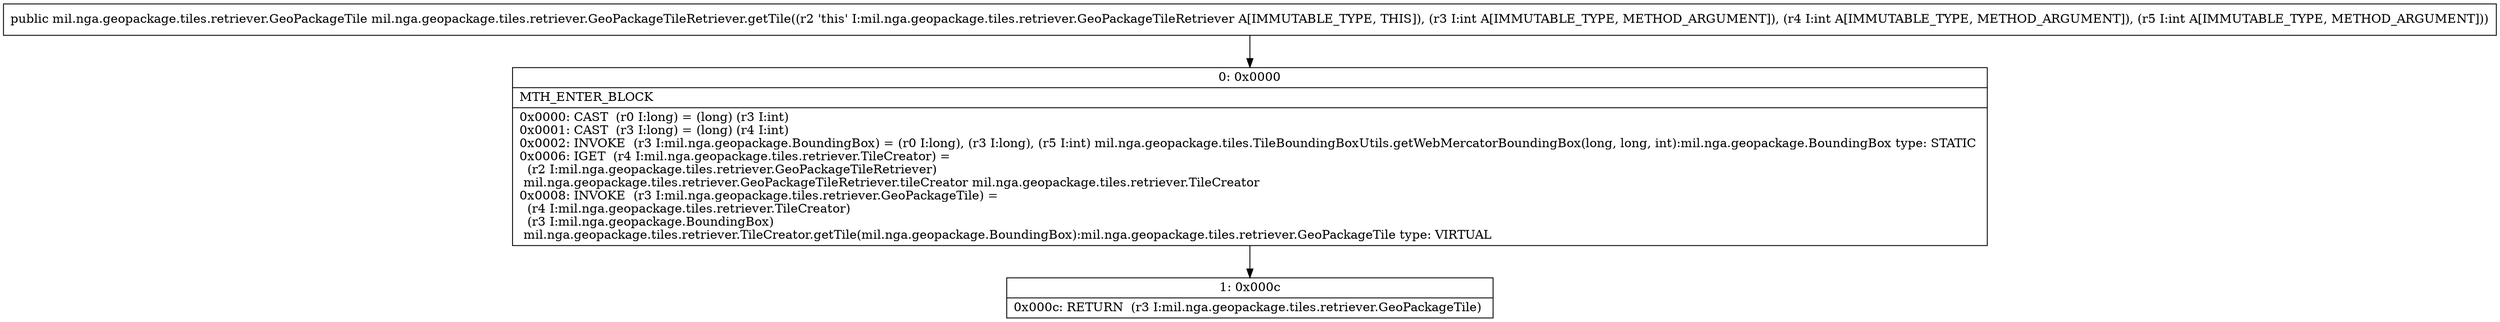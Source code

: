 digraph "CFG formil.nga.geopackage.tiles.retriever.GeoPackageTileRetriever.getTile(III)Lmil\/nga\/geopackage\/tiles\/retriever\/GeoPackageTile;" {
Node_0 [shape=record,label="{0\:\ 0x0000|MTH_ENTER_BLOCK\l|0x0000: CAST  (r0 I:long) = (long) (r3 I:int) \l0x0001: CAST  (r3 I:long) = (long) (r4 I:int) \l0x0002: INVOKE  (r3 I:mil.nga.geopackage.BoundingBox) = (r0 I:long), (r3 I:long), (r5 I:int) mil.nga.geopackage.tiles.TileBoundingBoxUtils.getWebMercatorBoundingBox(long, long, int):mil.nga.geopackage.BoundingBox type: STATIC \l0x0006: IGET  (r4 I:mil.nga.geopackage.tiles.retriever.TileCreator) = \l  (r2 I:mil.nga.geopackage.tiles.retriever.GeoPackageTileRetriever)\l mil.nga.geopackage.tiles.retriever.GeoPackageTileRetriever.tileCreator mil.nga.geopackage.tiles.retriever.TileCreator \l0x0008: INVOKE  (r3 I:mil.nga.geopackage.tiles.retriever.GeoPackageTile) = \l  (r4 I:mil.nga.geopackage.tiles.retriever.TileCreator)\l  (r3 I:mil.nga.geopackage.BoundingBox)\l mil.nga.geopackage.tiles.retriever.TileCreator.getTile(mil.nga.geopackage.BoundingBox):mil.nga.geopackage.tiles.retriever.GeoPackageTile type: VIRTUAL \l}"];
Node_1 [shape=record,label="{1\:\ 0x000c|0x000c: RETURN  (r3 I:mil.nga.geopackage.tiles.retriever.GeoPackageTile) \l}"];
MethodNode[shape=record,label="{public mil.nga.geopackage.tiles.retriever.GeoPackageTile mil.nga.geopackage.tiles.retriever.GeoPackageTileRetriever.getTile((r2 'this' I:mil.nga.geopackage.tiles.retriever.GeoPackageTileRetriever A[IMMUTABLE_TYPE, THIS]), (r3 I:int A[IMMUTABLE_TYPE, METHOD_ARGUMENT]), (r4 I:int A[IMMUTABLE_TYPE, METHOD_ARGUMENT]), (r5 I:int A[IMMUTABLE_TYPE, METHOD_ARGUMENT])) }"];
MethodNode -> Node_0;
Node_0 -> Node_1;
}

